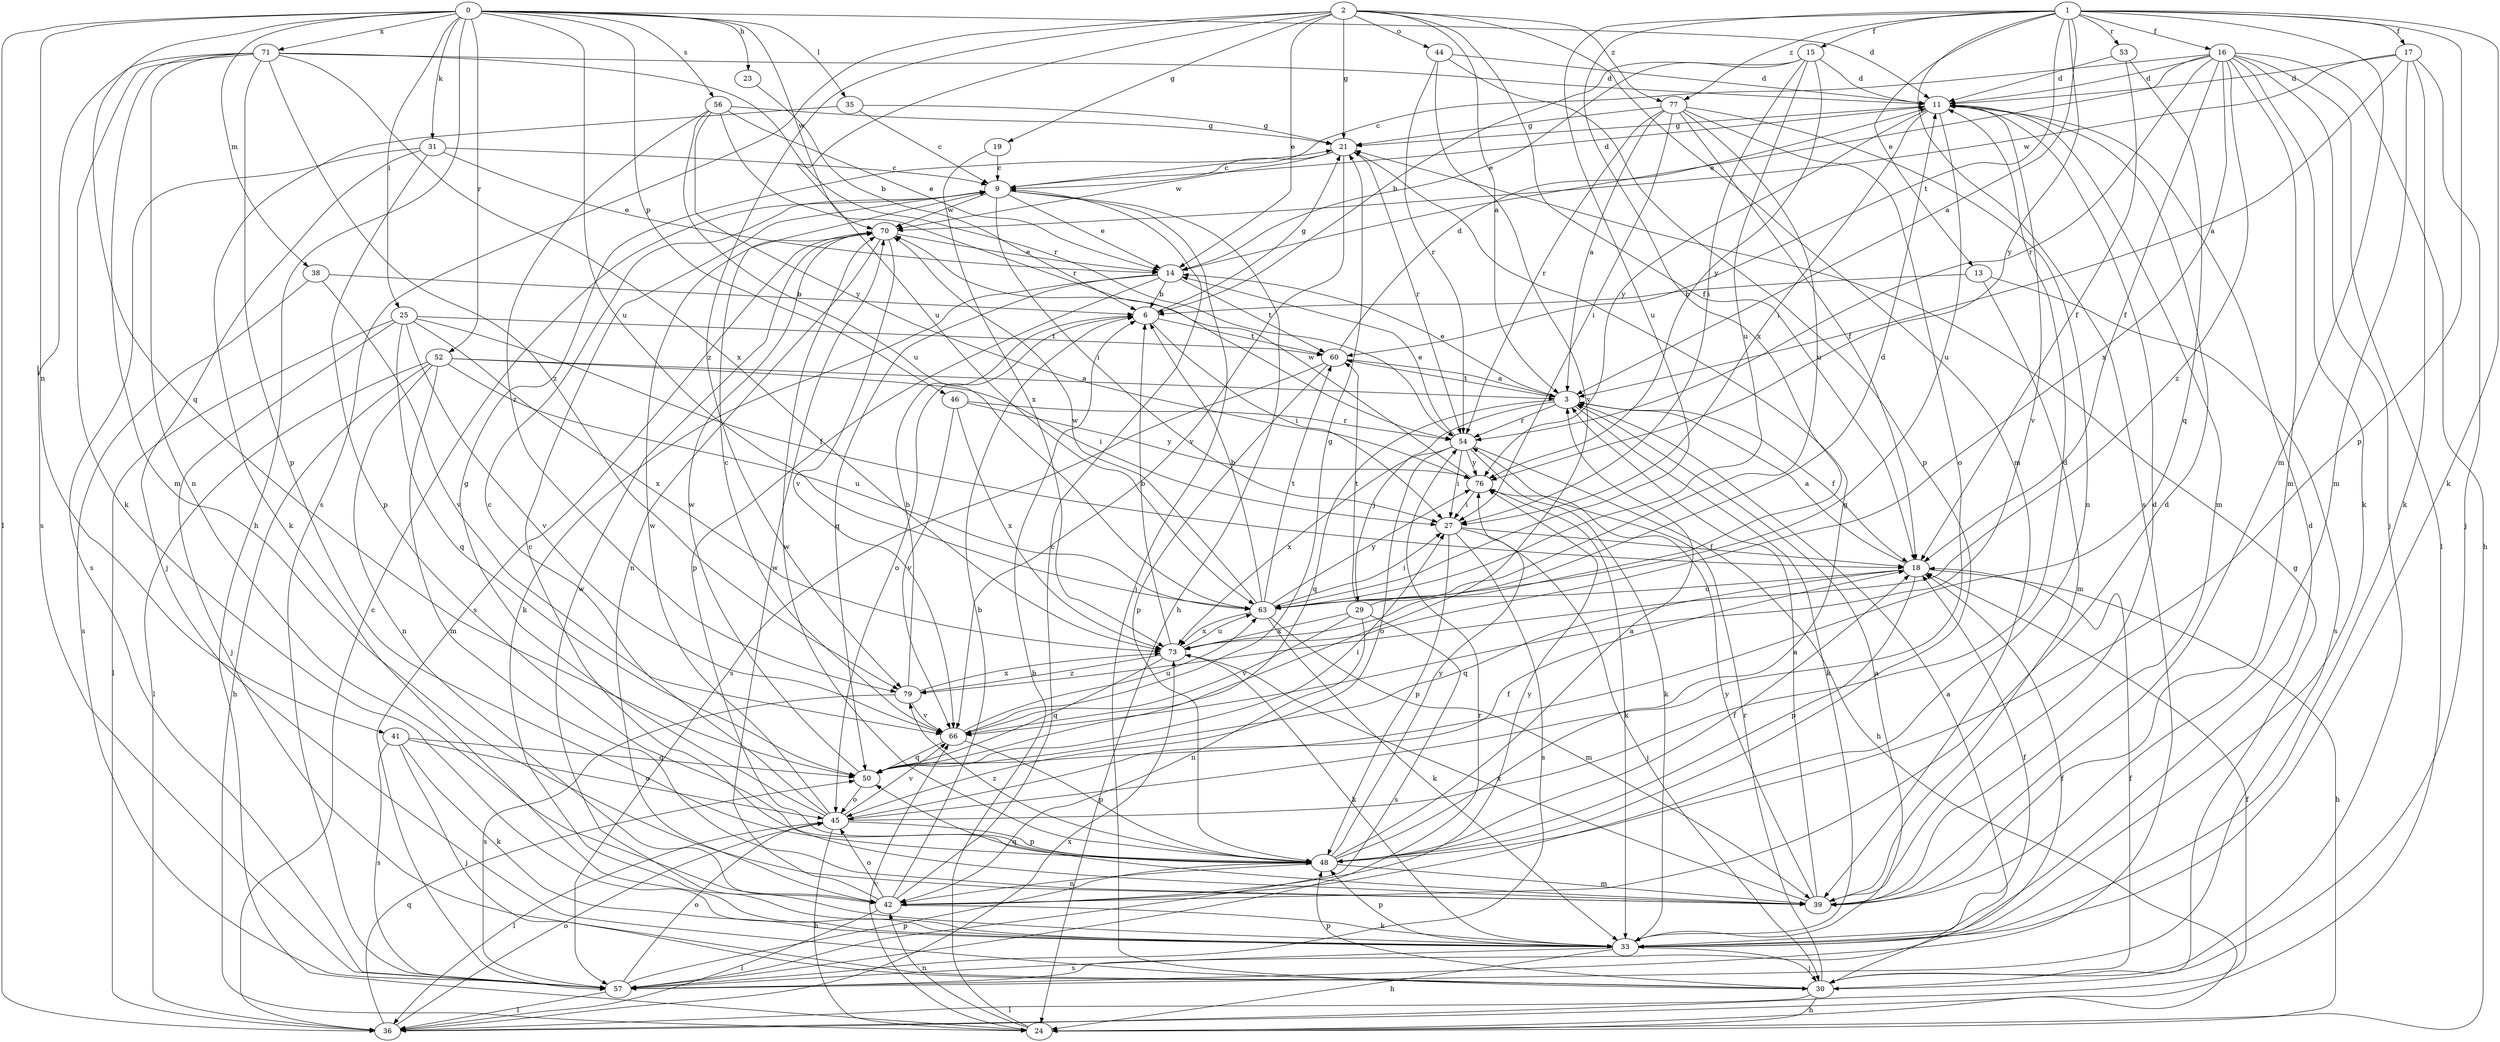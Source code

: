 strict digraph  {
0;
1;
2;
3;
6;
9;
11;
13;
14;
15;
16;
17;
18;
19;
21;
23;
24;
25;
27;
29;
30;
31;
33;
35;
36;
38;
39;
41;
42;
44;
45;
46;
48;
50;
52;
53;
54;
56;
57;
60;
63;
66;
70;
71;
73;
76;
77;
79;
0 -> 11  [label=d];
0 -> 23  [label=h];
0 -> 24  [label=h];
0 -> 25  [label=i];
0 -> 31  [label=k];
0 -> 35  [label=l];
0 -> 36  [label=l];
0 -> 38  [label=m];
0 -> 41  [label=n];
0 -> 46  [label=p];
0 -> 50  [label=q];
0 -> 52  [label=r];
0 -> 56  [label=s];
0 -> 63  [label=u];
0 -> 70  [label=w];
0 -> 71  [label=x];
1 -> 3  [label=a];
1 -> 13  [label=e];
1 -> 15  [label=f];
1 -> 16  [label=f];
1 -> 17  [label=f];
1 -> 33  [label=k];
1 -> 39  [label=m];
1 -> 48  [label=p];
1 -> 53  [label=r];
1 -> 57  [label=s];
1 -> 60  [label=t];
1 -> 63  [label=u];
1 -> 73  [label=x];
1 -> 76  [label=y];
1 -> 77  [label=z];
2 -> 3  [label=a];
2 -> 14  [label=e];
2 -> 18  [label=f];
2 -> 19  [label=g];
2 -> 21  [label=g];
2 -> 39  [label=m];
2 -> 44  [label=o];
2 -> 57  [label=s];
2 -> 63  [label=u];
2 -> 77  [label=z];
2 -> 79  [label=z];
3 -> 14  [label=e];
3 -> 18  [label=f];
3 -> 29  [label=j];
3 -> 33  [label=k];
3 -> 50  [label=q];
3 -> 54  [label=r];
3 -> 60  [label=t];
6 -> 21  [label=g];
6 -> 27  [label=i];
6 -> 45  [label=o];
6 -> 60  [label=t];
9 -> 11  [label=d];
9 -> 14  [label=e];
9 -> 24  [label=h];
9 -> 27  [label=i];
9 -> 30  [label=j];
9 -> 70  [label=w];
11 -> 21  [label=g];
11 -> 27  [label=i];
11 -> 39  [label=m];
11 -> 63  [label=u];
11 -> 66  [label=v];
11 -> 76  [label=y];
13 -> 6  [label=b];
13 -> 39  [label=m];
13 -> 57  [label=s];
14 -> 6  [label=b];
14 -> 33  [label=k];
14 -> 48  [label=p];
14 -> 50  [label=q];
14 -> 60  [label=t];
15 -> 6  [label=b];
15 -> 11  [label=d];
15 -> 14  [label=e];
15 -> 27  [label=i];
15 -> 63  [label=u];
15 -> 76  [label=y];
16 -> 9  [label=c];
16 -> 11  [label=d];
16 -> 14  [label=e];
16 -> 18  [label=f];
16 -> 24  [label=h];
16 -> 30  [label=j];
16 -> 33  [label=k];
16 -> 36  [label=l];
16 -> 39  [label=m];
16 -> 54  [label=r];
16 -> 73  [label=x];
16 -> 79  [label=z];
17 -> 3  [label=a];
17 -> 11  [label=d];
17 -> 30  [label=j];
17 -> 33  [label=k];
17 -> 39  [label=m];
17 -> 70  [label=w];
18 -> 3  [label=a];
18 -> 24  [label=h];
18 -> 48  [label=p];
18 -> 50  [label=q];
18 -> 63  [label=u];
19 -> 9  [label=c];
19 -> 73  [label=x];
21 -> 9  [label=c];
21 -> 54  [label=r];
21 -> 66  [label=v];
21 -> 70  [label=w];
23 -> 6  [label=b];
24 -> 6  [label=b];
24 -> 42  [label=n];
24 -> 66  [label=v];
25 -> 18  [label=f];
25 -> 30  [label=j];
25 -> 36  [label=l];
25 -> 50  [label=q];
25 -> 60  [label=t];
25 -> 66  [label=v];
25 -> 73  [label=x];
27 -> 18  [label=f];
27 -> 30  [label=j];
27 -> 48  [label=p];
27 -> 57  [label=s];
29 -> 11  [label=d];
29 -> 42  [label=n];
29 -> 57  [label=s];
29 -> 60  [label=t];
29 -> 66  [label=v];
29 -> 73  [label=x];
30 -> 3  [label=a];
30 -> 18  [label=f];
30 -> 21  [label=g];
30 -> 24  [label=h];
30 -> 36  [label=l];
30 -> 48  [label=p];
30 -> 54  [label=r];
31 -> 9  [label=c];
31 -> 14  [label=e];
31 -> 30  [label=j];
31 -> 48  [label=p];
31 -> 57  [label=s];
33 -> 3  [label=a];
33 -> 11  [label=d];
33 -> 18  [label=f];
33 -> 24  [label=h];
33 -> 30  [label=j];
33 -> 48  [label=p];
33 -> 57  [label=s];
33 -> 70  [label=w];
35 -> 9  [label=c];
35 -> 21  [label=g];
35 -> 33  [label=k];
36 -> 9  [label=c];
36 -> 18  [label=f];
36 -> 45  [label=o];
36 -> 50  [label=q];
36 -> 73  [label=x];
38 -> 6  [label=b];
38 -> 57  [label=s];
38 -> 66  [label=v];
39 -> 3  [label=a];
39 -> 9  [label=c];
39 -> 11  [label=d];
39 -> 50  [label=q];
39 -> 73  [label=x];
39 -> 76  [label=y];
41 -> 30  [label=j];
41 -> 33  [label=k];
41 -> 45  [label=o];
41 -> 50  [label=q];
41 -> 57  [label=s];
42 -> 6  [label=b];
42 -> 9  [label=c];
42 -> 11  [label=d];
42 -> 33  [label=k];
42 -> 36  [label=l];
42 -> 45  [label=o];
42 -> 70  [label=w];
42 -> 76  [label=y];
44 -> 11  [label=d];
44 -> 48  [label=p];
44 -> 54  [label=r];
44 -> 66  [label=v];
45 -> 9  [label=c];
45 -> 11  [label=d];
45 -> 18  [label=f];
45 -> 21  [label=g];
45 -> 24  [label=h];
45 -> 36  [label=l];
45 -> 48  [label=p];
45 -> 66  [label=v];
45 -> 70  [label=w];
46 -> 54  [label=r];
46 -> 66  [label=v];
46 -> 73  [label=x];
46 -> 76  [label=y];
48 -> 3  [label=a];
48 -> 18  [label=f];
48 -> 21  [label=g];
48 -> 39  [label=m];
48 -> 42  [label=n];
48 -> 70  [label=w];
48 -> 76  [label=y];
48 -> 79  [label=z];
50 -> 27  [label=i];
50 -> 45  [label=o];
50 -> 70  [label=w];
52 -> 3  [label=a];
52 -> 24  [label=h];
52 -> 27  [label=i];
52 -> 36  [label=l];
52 -> 39  [label=m];
52 -> 42  [label=n];
52 -> 63  [label=u];
53 -> 11  [label=d];
53 -> 18  [label=f];
53 -> 50  [label=q];
54 -> 14  [label=e];
54 -> 24  [label=h];
54 -> 27  [label=i];
54 -> 33  [label=k];
54 -> 45  [label=o];
54 -> 73  [label=x];
54 -> 76  [label=y];
56 -> 14  [label=e];
56 -> 21  [label=g];
56 -> 54  [label=r];
56 -> 63  [label=u];
56 -> 76  [label=y];
56 -> 79  [label=z];
57 -> 18  [label=f];
57 -> 36  [label=l];
57 -> 45  [label=o];
57 -> 48  [label=p];
57 -> 54  [label=r];
60 -> 3  [label=a];
60 -> 11  [label=d];
60 -> 48  [label=p];
60 -> 57  [label=s];
63 -> 6  [label=b];
63 -> 27  [label=i];
63 -> 33  [label=k];
63 -> 39  [label=m];
63 -> 60  [label=t];
63 -> 70  [label=w];
63 -> 73  [label=x];
63 -> 76  [label=y];
66 -> 9  [label=c];
66 -> 21  [label=g];
66 -> 48  [label=p];
66 -> 50  [label=q];
66 -> 63  [label=u];
70 -> 14  [label=e];
70 -> 42  [label=n];
70 -> 57  [label=s];
70 -> 66  [label=v];
71 -> 11  [label=d];
71 -> 33  [label=k];
71 -> 39  [label=m];
71 -> 42  [label=n];
71 -> 48  [label=p];
71 -> 54  [label=r];
71 -> 57  [label=s];
71 -> 73  [label=x];
71 -> 79  [label=z];
73 -> 6  [label=b];
73 -> 33  [label=k];
73 -> 50  [label=q];
73 -> 63  [label=u];
73 -> 79  [label=z];
76 -> 27  [label=i];
76 -> 33  [label=k];
76 -> 70  [label=w];
77 -> 3  [label=a];
77 -> 18  [label=f];
77 -> 21  [label=g];
77 -> 27  [label=i];
77 -> 42  [label=n];
77 -> 45  [label=o];
77 -> 54  [label=r];
77 -> 63  [label=u];
79 -> 6  [label=b];
79 -> 57  [label=s];
79 -> 66  [label=v];
79 -> 73  [label=x];
}
